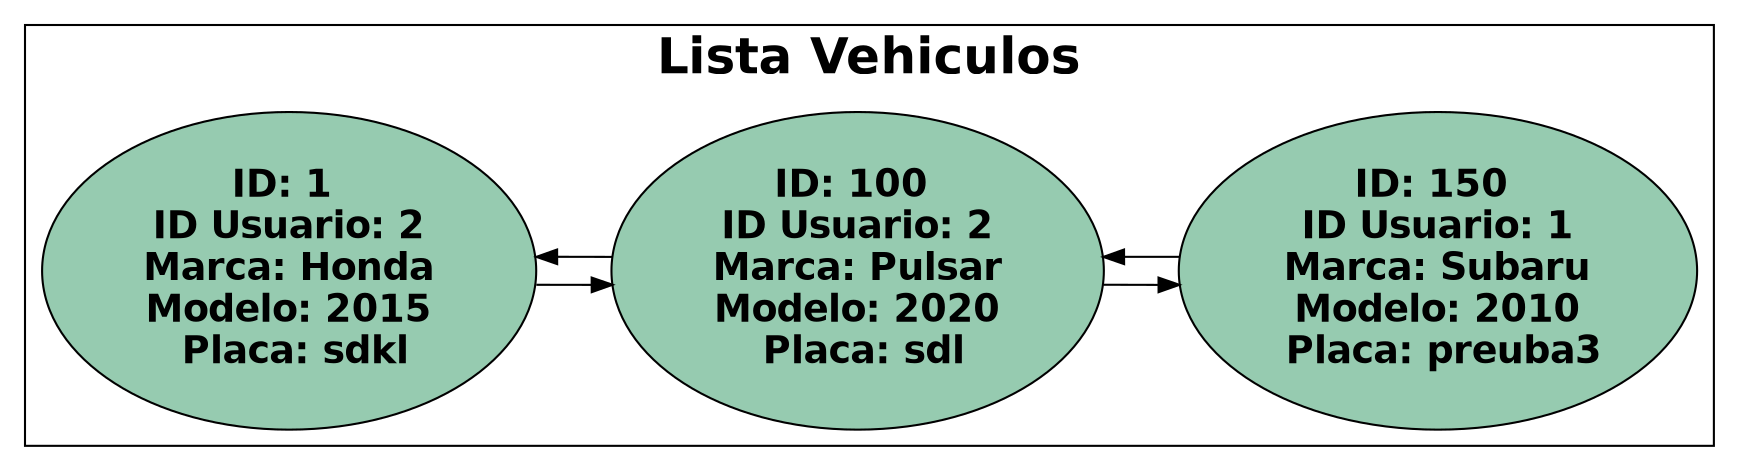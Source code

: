 digraph G {
    node [shape=ellipse];
    rankdir=LR;
    subgraph cluster_0 {
        label = "Lista Vehiculos";
        lalbelloc = "t";
        fontsize = 24;
        fontname = "Helvetica-Bold";
n0 [label = "ID: 1 \n ID Usuario: 2 \n Marca: Honda \n Modelo: 2015 \n Placa: sdkl"style="filled" fillcolor="#96cbb0" fontname="Helvetica-Bold" fontsize = 18];
n1 [label = "ID: 100 \n ID Usuario: 2 \n Marca: Pulsar \n Modelo: 2020 \n Placa: sdl"style="filled" fillcolor="#96cbb0" fontname="Helvetica-Bold" fontsize = 18];
n2 [label = "ID: 150 \n ID Usuario: 1 \n Marca: Subaru \n Modelo: 2010 \n Placa: preuba3"style="filled" fillcolor="#96cbb0" fontname="Helvetica-Bold" fontsize = 18];
        n0 -> n1;
        n1 -> n0;
        n1 -> n2;
        n2 -> n1;
    }
}
